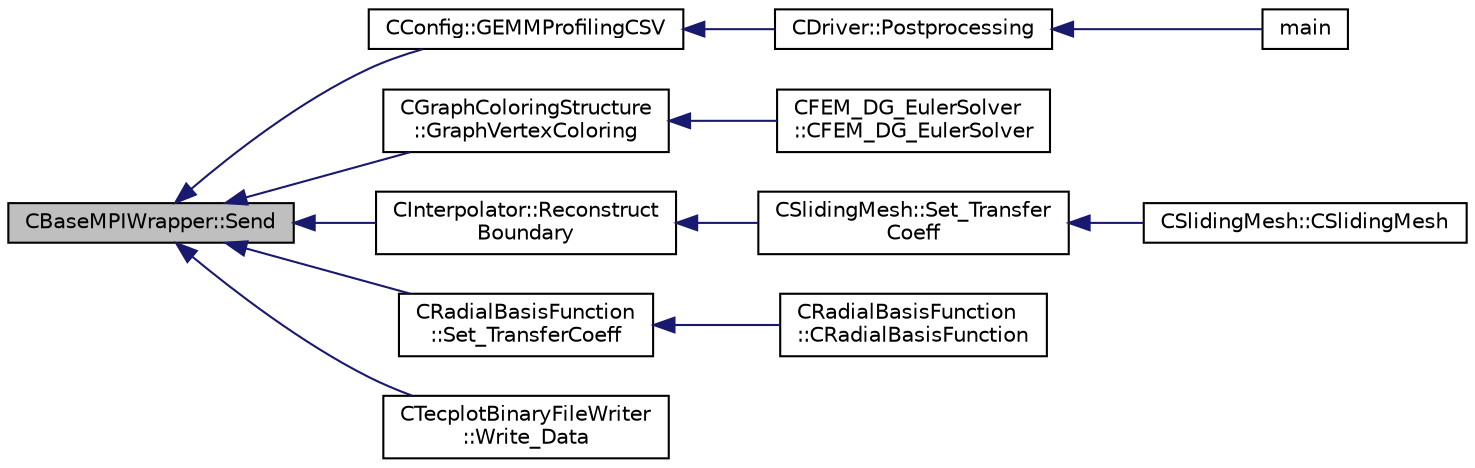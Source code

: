 digraph "CBaseMPIWrapper::Send"
{
  edge [fontname="Helvetica",fontsize="10",labelfontname="Helvetica",labelfontsize="10"];
  node [fontname="Helvetica",fontsize="10",shape=record];
  rankdir="LR";
  Node2890 [label="CBaseMPIWrapper::Send",height=0.2,width=0.4,color="black", fillcolor="grey75", style="filled", fontcolor="black"];
  Node2890 -> Node2891 [dir="back",color="midnightblue",fontsize="10",style="solid",fontname="Helvetica"];
  Node2891 [label="CConfig::GEMMProfilingCSV",height=0.2,width=0.4,color="black", fillcolor="white", style="filled",URL="$class_c_config.html#a23daca0da392584c34dde6d85ea1f40f",tooltip="Write a CSV file containing the results of the profiling. "];
  Node2891 -> Node2892 [dir="back",color="midnightblue",fontsize="10",style="solid",fontname="Helvetica"];
  Node2892 [label="CDriver::Postprocessing",height=0.2,width=0.4,color="black", fillcolor="white", style="filled",URL="$class_c_driver.html#a6ad9df8d8a8de75033ef296fed39c213",tooltip="Deallocation routine. "];
  Node2892 -> Node2893 [dir="back",color="midnightblue",fontsize="10",style="solid",fontname="Helvetica"];
  Node2893 [label="main",height=0.2,width=0.4,color="black", fillcolor="white", style="filled",URL="$_s_u2___c_f_d_8cpp.html#a0ddf1224851353fc92bfbff6f499fa97"];
  Node2890 -> Node2894 [dir="back",color="midnightblue",fontsize="10",style="solid",fontname="Helvetica"];
  Node2894 [label="CGraphColoringStructure\l::GraphVertexColoring",height=0.2,width=0.4,color="black", fillcolor="white", style="filled",URL="$class_c_graph_coloring_structure.html#af201979cd95be98ba34369bb30629956",tooltip="Function, which determines the colors for the vertices of the given graph. "];
  Node2894 -> Node2895 [dir="back",color="midnightblue",fontsize="10",style="solid",fontname="Helvetica"];
  Node2895 [label="CFEM_DG_EulerSolver\l::CFEM_DG_EulerSolver",height=0.2,width=0.4,color="black", fillcolor="white", style="filled",URL="$class_c_f_e_m___d_g___euler_solver.html#a677fa998b78bd489a3f8bee0d56623dd"];
  Node2890 -> Node2896 [dir="back",color="midnightblue",fontsize="10",style="solid",fontname="Helvetica"];
  Node2896 [label="CInterpolator::Reconstruct\lBoundary",height=0.2,width=0.4,color="black", fillcolor="white", style="filled",URL="$class_c_interpolator.html#a0e540fa087c1e38014304821955de9e3",tooltip="Recontstruct the boundary connectivity from parallel partitioning and broadcasts it to all threads..."];
  Node2896 -> Node2897 [dir="back",color="midnightblue",fontsize="10",style="solid",fontname="Helvetica"];
  Node2897 [label="CSlidingMesh::Set_Transfer\lCoeff",height=0.2,width=0.4,color="black", fillcolor="white", style="filled",URL="$class_c_sliding_mesh.html#a60567ffca2c40068f62f96027f483e96",tooltip="Set up transfer matrix defining relation between two meshes. "];
  Node2897 -> Node2898 [dir="back",color="midnightblue",fontsize="10",style="solid",fontname="Helvetica"];
  Node2898 [label="CSlidingMesh::CSlidingMesh",height=0.2,width=0.4,color="black", fillcolor="white", style="filled",URL="$class_c_sliding_mesh.html#a2962815228c3df57c5ee3a70c62189bc",tooltip="Constructor of the class. "];
  Node2890 -> Node2899 [dir="back",color="midnightblue",fontsize="10",style="solid",fontname="Helvetica"];
  Node2899 [label="CRadialBasisFunction\l::Set_TransferCoeff",height=0.2,width=0.4,color="black", fillcolor="white", style="filled",URL="$class_c_radial_basis_function.html#a913cab8d07b872d2b545fd1b8c0c91d3",tooltip="Set up transfer matrix defining relation between two meshes. "];
  Node2899 -> Node2900 [dir="back",color="midnightblue",fontsize="10",style="solid",fontname="Helvetica"];
  Node2900 [label="CRadialBasisFunction\l::CRadialBasisFunction",height=0.2,width=0.4,color="black", fillcolor="white", style="filled",URL="$class_c_radial_basis_function.html#a390e7399b8fd35938449c1da47a79321",tooltip="Constructor of the class. "];
  Node2890 -> Node2901 [dir="back",color="midnightblue",fontsize="10",style="solid",fontname="Helvetica"];
  Node2901 [label="CTecplotBinaryFileWriter\l::Write_Data",height=0.2,width=0.4,color="black", fillcolor="white", style="filled",URL="$class_c_tecplot_binary_file_writer.html#aac6f4f7c61de31e9267a1f08b98244d3",tooltip="Write sorted data to file in tecplot binary file format. "];
}
